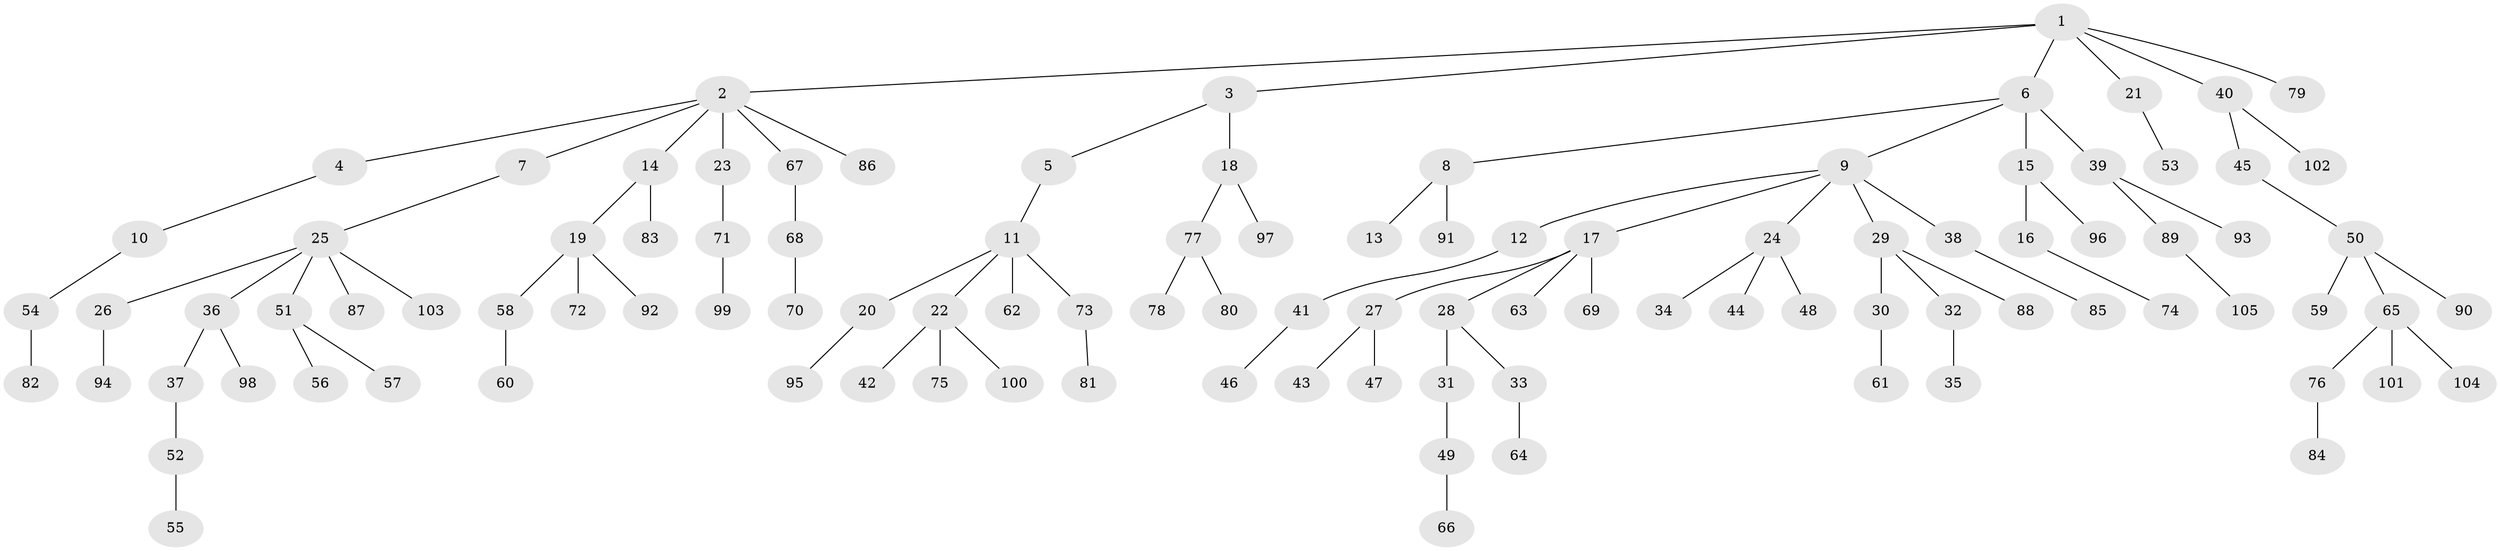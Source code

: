 // Generated by graph-tools (version 1.1) at 2025/02/03/09/25 03:02:27]
// undirected, 105 vertices, 104 edges
graph export_dot {
graph [start="1"]
  node [color=gray90,style=filled];
  1;
  2;
  3;
  4;
  5;
  6;
  7;
  8;
  9;
  10;
  11;
  12;
  13;
  14;
  15;
  16;
  17;
  18;
  19;
  20;
  21;
  22;
  23;
  24;
  25;
  26;
  27;
  28;
  29;
  30;
  31;
  32;
  33;
  34;
  35;
  36;
  37;
  38;
  39;
  40;
  41;
  42;
  43;
  44;
  45;
  46;
  47;
  48;
  49;
  50;
  51;
  52;
  53;
  54;
  55;
  56;
  57;
  58;
  59;
  60;
  61;
  62;
  63;
  64;
  65;
  66;
  67;
  68;
  69;
  70;
  71;
  72;
  73;
  74;
  75;
  76;
  77;
  78;
  79;
  80;
  81;
  82;
  83;
  84;
  85;
  86;
  87;
  88;
  89;
  90;
  91;
  92;
  93;
  94;
  95;
  96;
  97;
  98;
  99;
  100;
  101;
  102;
  103;
  104;
  105;
  1 -- 2;
  1 -- 3;
  1 -- 6;
  1 -- 21;
  1 -- 40;
  1 -- 79;
  2 -- 4;
  2 -- 7;
  2 -- 14;
  2 -- 23;
  2 -- 67;
  2 -- 86;
  3 -- 5;
  3 -- 18;
  4 -- 10;
  5 -- 11;
  6 -- 8;
  6 -- 9;
  6 -- 15;
  6 -- 39;
  7 -- 25;
  8 -- 13;
  8 -- 91;
  9 -- 12;
  9 -- 17;
  9 -- 24;
  9 -- 29;
  9 -- 38;
  10 -- 54;
  11 -- 20;
  11 -- 22;
  11 -- 62;
  11 -- 73;
  12 -- 41;
  14 -- 19;
  14 -- 83;
  15 -- 16;
  15 -- 96;
  16 -- 74;
  17 -- 27;
  17 -- 28;
  17 -- 63;
  17 -- 69;
  18 -- 77;
  18 -- 97;
  19 -- 58;
  19 -- 72;
  19 -- 92;
  20 -- 95;
  21 -- 53;
  22 -- 42;
  22 -- 75;
  22 -- 100;
  23 -- 71;
  24 -- 34;
  24 -- 44;
  24 -- 48;
  25 -- 26;
  25 -- 36;
  25 -- 51;
  25 -- 87;
  25 -- 103;
  26 -- 94;
  27 -- 43;
  27 -- 47;
  28 -- 31;
  28 -- 33;
  29 -- 30;
  29 -- 32;
  29 -- 88;
  30 -- 61;
  31 -- 49;
  32 -- 35;
  33 -- 64;
  36 -- 37;
  36 -- 98;
  37 -- 52;
  38 -- 85;
  39 -- 89;
  39 -- 93;
  40 -- 45;
  40 -- 102;
  41 -- 46;
  45 -- 50;
  49 -- 66;
  50 -- 59;
  50 -- 65;
  50 -- 90;
  51 -- 56;
  51 -- 57;
  52 -- 55;
  54 -- 82;
  58 -- 60;
  65 -- 76;
  65 -- 101;
  65 -- 104;
  67 -- 68;
  68 -- 70;
  71 -- 99;
  73 -- 81;
  76 -- 84;
  77 -- 78;
  77 -- 80;
  89 -- 105;
}
